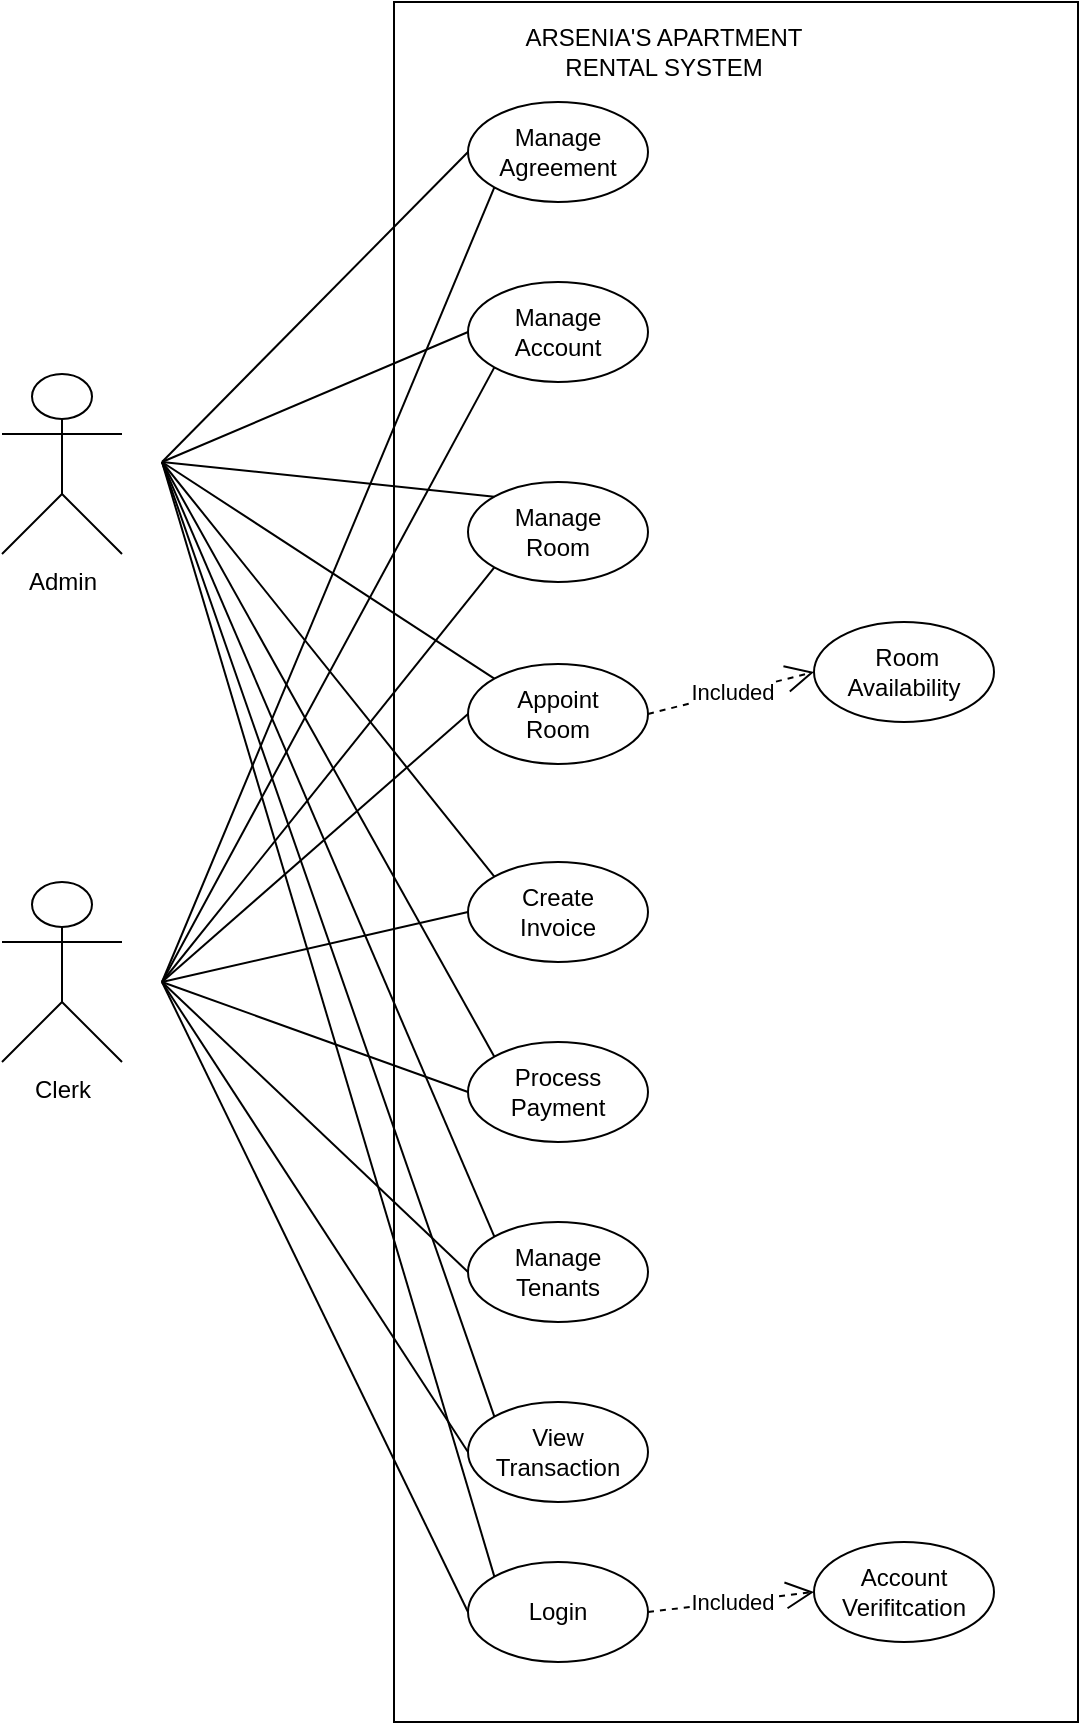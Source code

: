 <mxfile version="24.4.2" type="github">
  <diagram name="Page-1" id="ErVDkJ_VCSMGlqEWy1Zw">
    <mxGraphModel dx="2011" dy="1122" grid="1" gridSize="10" guides="1" tooltips="1" connect="1" arrows="1" fold="1" page="1" pageScale="1" pageWidth="850" pageHeight="1100" math="0" shadow="0">
      <root>
        <mxCell id="0" />
        <mxCell id="1" parent="0" />
        <mxCell id="4Zrpz9rt_v4OXxLSvFco-5" value="" style="rounded=0;whiteSpace=wrap;html=1;" parent="1" vertex="1">
          <mxGeometry x="380" y="180" width="342" height="860" as="geometry" />
        </mxCell>
        <mxCell id="4Zrpz9rt_v4OXxLSvFco-7" value="Admin" style="shape=umlActor;verticalLabelPosition=bottom;verticalAlign=top;html=1;outlineConnect=0;" parent="1" vertex="1">
          <mxGeometry x="184" y="366" width="60" height="90" as="geometry" />
        </mxCell>
        <mxCell id="G-fdZk_4QnjWKT7sK4zd-1" value="Clerk" style="shape=umlActor;verticalLabelPosition=bottom;verticalAlign=top;html=1;outlineConnect=0;" parent="1" vertex="1">
          <mxGeometry x="184" y="620" width="60" height="90" as="geometry" />
        </mxCell>
        <mxCell id="G-fdZk_4QnjWKT7sK4zd-7" value="" style="ellipse;whiteSpace=wrap;html=1;" parent="1" vertex="1">
          <mxGeometry x="417" y="880" width="90" height="50" as="geometry" />
        </mxCell>
        <mxCell id="G-fdZk_4QnjWKT7sK4zd-8" value="View Transaction" style="text;html=1;align=center;verticalAlign=middle;whiteSpace=wrap;rounded=0;" parent="1" vertex="1">
          <mxGeometry x="432" y="890" width="60" height="30" as="geometry" />
        </mxCell>
        <mxCell id="G-fdZk_4QnjWKT7sK4zd-9" value="" style="ellipse;whiteSpace=wrap;html=1;" parent="1" vertex="1">
          <mxGeometry x="417" y="511" width="90" height="50" as="geometry" />
        </mxCell>
        <mxCell id="G-fdZk_4QnjWKT7sK4zd-10" value="Appoint Room" style="text;html=1;align=center;verticalAlign=middle;whiteSpace=wrap;rounded=0;" parent="1" vertex="1">
          <mxGeometry x="432" y="521" width="60" height="30" as="geometry" />
        </mxCell>
        <mxCell id="G-fdZk_4QnjWKT7sK4zd-13" value="" style="ellipse;whiteSpace=wrap;html=1;" parent="1" vertex="1">
          <mxGeometry x="417" y="610" width="90" height="50" as="geometry" />
        </mxCell>
        <mxCell id="G-fdZk_4QnjWKT7sK4zd-14" value="Create Invoice" style="text;html=1;align=center;verticalAlign=middle;whiteSpace=wrap;rounded=0;" parent="1" vertex="1">
          <mxGeometry x="432" y="620" width="60" height="30" as="geometry" />
        </mxCell>
        <mxCell id="G-fdZk_4QnjWKT7sK4zd-15" value="" style="ellipse;whiteSpace=wrap;html=1;" parent="1" vertex="1">
          <mxGeometry x="417" y="790" width="90" height="50" as="geometry" />
        </mxCell>
        <mxCell id="G-fdZk_4QnjWKT7sK4zd-16" value="Manage Tenants" style="text;html=1;align=center;verticalAlign=middle;whiteSpace=wrap;rounded=0;" parent="1" vertex="1">
          <mxGeometry x="432" y="800" width="60" height="30" as="geometry" />
        </mxCell>
        <mxCell id="G-fdZk_4QnjWKT7sK4zd-17" value="" style="ellipse;whiteSpace=wrap;html=1;" parent="1" vertex="1">
          <mxGeometry x="417" y="960" width="90" height="50" as="geometry" />
        </mxCell>
        <mxCell id="G-fdZk_4QnjWKT7sK4zd-18" value="Login" style="text;html=1;align=center;verticalAlign=middle;whiteSpace=wrap;rounded=0;" parent="1" vertex="1">
          <mxGeometry x="432" y="970" width="60" height="30" as="geometry" />
        </mxCell>
        <mxCell id="G-fdZk_4QnjWKT7sK4zd-19" value="" style="ellipse;whiteSpace=wrap;html=1;" parent="1" vertex="1">
          <mxGeometry x="590" y="490" width="90" height="50" as="geometry" />
        </mxCell>
        <mxCell id="G-fdZk_4QnjWKT7sK4zd-20" value="&amp;nbsp;Room Availability" style="text;html=1;align=center;verticalAlign=middle;whiteSpace=wrap;rounded=0;" parent="1" vertex="1">
          <mxGeometry x="605" y="500" width="60" height="30" as="geometry" />
        </mxCell>
        <mxCell id="G-fdZk_4QnjWKT7sK4zd-21" value="" style="ellipse;whiteSpace=wrap;html=1;" parent="1" vertex="1">
          <mxGeometry x="590" y="950" width="90" height="50" as="geometry" />
        </mxCell>
        <mxCell id="G-fdZk_4QnjWKT7sK4zd-22" value="Account Verifitcation" style="text;html=1;align=center;verticalAlign=middle;whiteSpace=wrap;rounded=0;" parent="1" vertex="1">
          <mxGeometry x="605" y="960" width="60" height="30" as="geometry" />
        </mxCell>
        <mxCell id="OqNi3e3sxdmpB97nI851-15" value="Included" style="endArrow=open;endSize=12;dashed=1;html=1;rounded=0;entryX=0;entryY=0.5;entryDx=0;entryDy=0;exitX=1;exitY=0.5;exitDx=0;exitDy=0;" parent="1" source="G-fdZk_4QnjWKT7sK4zd-9" edge="1" target="G-fdZk_4QnjWKT7sK4zd-19">
          <mxGeometry width="160" relative="1" as="geometry">
            <mxPoint x="397" y="610" as="sourcePoint" />
            <mxPoint x="527" y="545" as="targetPoint" />
          </mxGeometry>
        </mxCell>
        <mxCell id="OqNi3e3sxdmpB97nI851-18" value="Included" style="endArrow=open;endSize=12;dashed=1;html=1;rounded=0;entryX=0;entryY=0.5;entryDx=0;entryDy=0;exitX=1;exitY=0.5;exitDx=0;exitDy=0;" parent="1" source="G-fdZk_4QnjWKT7sK4zd-17" edge="1" target="G-fdZk_4QnjWKT7sK4zd-21">
          <mxGeometry x="0.001" width="160" relative="1" as="geometry">
            <mxPoint x="476" y="1045" as="sourcePoint" />
            <mxPoint x="536" y="1010" as="targetPoint" />
            <mxPoint as="offset" />
          </mxGeometry>
        </mxCell>
        <mxCell id="OqNi3e3sxdmpB97nI851-22" value="ARSENIA&#39;S APARTMENT RENTAL SYSTEM" style="text;html=1;align=center;verticalAlign=middle;whiteSpace=wrap;rounded=0;" parent="1" vertex="1">
          <mxGeometry x="420" y="190" width="190" height="30" as="geometry" />
        </mxCell>
        <mxCell id="OqNi3e3sxdmpB97nI851-37" value="" style="ellipse;whiteSpace=wrap;html=1;" parent="1" vertex="1">
          <mxGeometry x="417" y="700" width="90" height="50" as="geometry" />
        </mxCell>
        <mxCell id="OqNi3e3sxdmpB97nI851-38" value="Process Payment" style="text;html=1;align=center;verticalAlign=middle;whiteSpace=wrap;rounded=0;" parent="1" vertex="1">
          <mxGeometry x="432" y="710" width="60" height="30" as="geometry" />
        </mxCell>
        <mxCell id="UXnbN1iMbwUN801_TMf0-1" value="" style="ellipse;whiteSpace=wrap;html=1;" parent="1" vertex="1">
          <mxGeometry x="417" y="420" width="90" height="50" as="geometry" />
        </mxCell>
        <mxCell id="UXnbN1iMbwUN801_TMf0-2" value="Manage Room" style="text;html=1;align=center;verticalAlign=middle;whiteSpace=wrap;rounded=0;" parent="1" vertex="1">
          <mxGeometry x="432" y="430" width="60" height="30" as="geometry" />
        </mxCell>
        <mxCell id="UXnbN1iMbwUN801_TMf0-3" value="" style="ellipse;whiteSpace=wrap;html=1;" parent="1" vertex="1">
          <mxGeometry x="417" y="320" width="90" height="50" as="geometry" />
        </mxCell>
        <mxCell id="UXnbN1iMbwUN801_TMf0-4" value="Manage Account" style="text;html=1;align=center;verticalAlign=middle;whiteSpace=wrap;rounded=0;" parent="1" vertex="1">
          <mxGeometry x="432" y="330" width="60" height="30" as="geometry" />
        </mxCell>
        <mxCell id="Ze_HNzJQQghT72dENb1o-3" value="" style="ellipse;whiteSpace=wrap;html=1;" vertex="1" parent="1">
          <mxGeometry x="417" y="230" width="90" height="50" as="geometry" />
        </mxCell>
        <mxCell id="Ze_HNzJQQghT72dENb1o-4" value="Manage Agreement" style="text;html=1;align=center;verticalAlign=middle;whiteSpace=wrap;rounded=0;" vertex="1" parent="1">
          <mxGeometry x="432" y="240" width="60" height="30" as="geometry" />
        </mxCell>
        <mxCell id="Ze_HNzJQQghT72dENb1o-6" value="" style="endArrow=none;html=1;rounded=0;entryX=0;entryY=0.5;entryDx=0;entryDy=0;" edge="1" parent="1" target="Ze_HNzJQQghT72dENb1o-3">
          <mxGeometry width="50" height="50" relative="1" as="geometry">
            <mxPoint x="264" y="410" as="sourcePoint" />
            <mxPoint x="474" y="540" as="targetPoint" />
          </mxGeometry>
        </mxCell>
        <mxCell id="Ze_HNzJQQghT72dENb1o-7" value="" style="endArrow=none;html=1;rounded=0;entryX=0;entryY=0.5;entryDx=0;entryDy=0;" edge="1" parent="1" target="UXnbN1iMbwUN801_TMf0-3">
          <mxGeometry width="50" height="50" relative="1" as="geometry">
            <mxPoint x="264" y="410" as="sourcePoint" />
            <mxPoint x="394" y="339" as="targetPoint" />
          </mxGeometry>
        </mxCell>
        <mxCell id="Ze_HNzJQQghT72dENb1o-8" value="" style="endArrow=none;html=1;rounded=0;entryX=0;entryY=0;entryDx=0;entryDy=0;" edge="1" parent="1" target="UXnbN1iMbwUN801_TMf0-1">
          <mxGeometry width="50" height="50" relative="1" as="geometry">
            <mxPoint x="264" y="410" as="sourcePoint" />
            <mxPoint x="395" y="413" as="targetPoint" />
          </mxGeometry>
        </mxCell>
        <mxCell id="Ze_HNzJQQghT72dENb1o-9" value="" style="endArrow=none;html=1;rounded=0;entryX=0;entryY=0;entryDx=0;entryDy=0;" edge="1" parent="1" target="G-fdZk_4QnjWKT7sK4zd-9">
          <mxGeometry width="50" height="50" relative="1" as="geometry">
            <mxPoint x="264" y="410" as="sourcePoint" />
            <mxPoint x="408" y="465" as="targetPoint" />
          </mxGeometry>
        </mxCell>
        <mxCell id="Ze_HNzJQQghT72dENb1o-10" value="" style="endArrow=none;html=1;rounded=0;entryX=0;entryY=0;entryDx=0;entryDy=0;" edge="1" parent="1" target="G-fdZk_4QnjWKT7sK4zd-13">
          <mxGeometry width="50" height="50" relative="1" as="geometry">
            <mxPoint x="264" y="410" as="sourcePoint" />
            <mxPoint x="412" y="545" as="targetPoint" />
          </mxGeometry>
        </mxCell>
        <mxCell id="Ze_HNzJQQghT72dENb1o-11" value="" style="endArrow=none;html=1;rounded=0;entryX=0;entryY=0;entryDx=0;entryDy=0;" edge="1" parent="1" target="OqNi3e3sxdmpB97nI851-37">
          <mxGeometry width="50" height="50" relative="1" as="geometry">
            <mxPoint x="264" y="410" as="sourcePoint" />
            <mxPoint x="413" y="605" as="targetPoint" />
          </mxGeometry>
        </mxCell>
        <mxCell id="Ze_HNzJQQghT72dENb1o-12" value="" style="endArrow=none;html=1;rounded=0;entryX=0;entryY=0;entryDx=0;entryDy=0;" edge="1" parent="1" target="G-fdZk_4QnjWKT7sK4zd-15">
          <mxGeometry width="50" height="50" relative="1" as="geometry">
            <mxPoint x="264" y="410" as="sourcePoint" />
            <mxPoint x="412" y="669" as="targetPoint" />
          </mxGeometry>
        </mxCell>
        <mxCell id="Ze_HNzJQQghT72dENb1o-13" value="" style="endArrow=none;html=1;rounded=0;entryX=0;entryY=0;entryDx=0;entryDy=0;" edge="1" parent="1" target="G-fdZk_4QnjWKT7sK4zd-7">
          <mxGeometry width="50" height="50" relative="1" as="geometry">
            <mxPoint x="264" y="410" as="sourcePoint" />
            <mxPoint x="412" y="734" as="targetPoint" />
          </mxGeometry>
        </mxCell>
        <mxCell id="Ze_HNzJQQghT72dENb1o-14" value="" style="endArrow=none;html=1;rounded=0;entryX=0;entryY=0;entryDx=0;entryDy=0;" edge="1" parent="1" target="G-fdZk_4QnjWKT7sK4zd-17">
          <mxGeometry width="50" height="50" relative="1" as="geometry">
            <mxPoint x="264" y="410" as="sourcePoint" />
            <mxPoint x="412" y="805" as="targetPoint" />
          </mxGeometry>
        </mxCell>
        <mxCell id="Ze_HNzJQQghT72dENb1o-15" value="" style="endArrow=none;html=1;rounded=0;entryX=0;entryY=0.5;entryDx=0;entryDy=0;" edge="1" parent="1" target="G-fdZk_4QnjWKT7sK4zd-17">
          <mxGeometry width="50" height="50" relative="1" as="geometry">
            <mxPoint x="264" y="670" as="sourcePoint" />
            <mxPoint x="414" y="984" as="targetPoint" />
          </mxGeometry>
        </mxCell>
        <mxCell id="Ze_HNzJQQghT72dENb1o-16" value="" style="endArrow=none;html=1;rounded=0;entryX=0;entryY=0.5;entryDx=0;entryDy=0;" edge="1" parent="1" target="G-fdZk_4QnjWKT7sK4zd-7">
          <mxGeometry width="50" height="50" relative="1" as="geometry">
            <mxPoint x="264" y="670" as="sourcePoint" />
            <mxPoint x="388" y="979" as="targetPoint" />
          </mxGeometry>
        </mxCell>
        <mxCell id="Ze_HNzJQQghT72dENb1o-17" value="" style="endArrow=none;html=1;rounded=0;entryX=0;entryY=0.5;entryDx=0;entryDy=0;" edge="1" parent="1" target="G-fdZk_4QnjWKT7sK4zd-15">
          <mxGeometry width="50" height="50" relative="1" as="geometry">
            <mxPoint x="264" y="670" as="sourcePoint" />
            <mxPoint x="403" y="785" as="targetPoint" />
          </mxGeometry>
        </mxCell>
        <mxCell id="Ze_HNzJQQghT72dENb1o-18" value="" style="endArrow=none;html=1;rounded=0;entryX=0;entryY=0.5;entryDx=0;entryDy=0;" edge="1" parent="1" target="OqNi3e3sxdmpB97nI851-37">
          <mxGeometry width="50" height="50" relative="1" as="geometry">
            <mxPoint x="264" y="670" as="sourcePoint" />
            <mxPoint x="399" y="720" as="targetPoint" />
          </mxGeometry>
        </mxCell>
        <mxCell id="Ze_HNzJQQghT72dENb1o-19" value="" style="endArrow=none;html=1;rounded=0;entryX=0;entryY=0.5;entryDx=0;entryDy=0;" edge="1" parent="1" target="G-fdZk_4QnjWKT7sK4zd-13">
          <mxGeometry width="50" height="50" relative="1" as="geometry">
            <mxPoint x="264" y="670" as="sourcePoint" />
            <mxPoint x="399" y="655" as="targetPoint" />
          </mxGeometry>
        </mxCell>
        <mxCell id="Ze_HNzJQQghT72dENb1o-20" value="" style="endArrow=none;html=1;rounded=0;entryX=0;entryY=0.5;entryDx=0;entryDy=0;" edge="1" parent="1" target="G-fdZk_4QnjWKT7sK4zd-9">
          <mxGeometry width="50" height="50" relative="1" as="geometry">
            <mxPoint x="264" y="670" as="sourcePoint" />
            <mxPoint x="400" y="591" as="targetPoint" />
          </mxGeometry>
        </mxCell>
        <mxCell id="Ze_HNzJQQghT72dENb1o-21" value="" style="endArrow=none;html=1;rounded=0;entryX=0;entryY=1;entryDx=0;entryDy=0;" edge="1" parent="1" target="UXnbN1iMbwUN801_TMf0-1">
          <mxGeometry width="50" height="50" relative="1" as="geometry">
            <mxPoint x="264" y="670" as="sourcePoint" />
            <mxPoint x="399" y="531" as="targetPoint" />
          </mxGeometry>
        </mxCell>
        <mxCell id="Ze_HNzJQQghT72dENb1o-22" value="" style="endArrow=none;html=1;rounded=0;entryX=0;entryY=1;entryDx=0;entryDy=0;" edge="1" parent="1" target="UXnbN1iMbwUN801_TMf0-3">
          <mxGeometry width="50" height="50" relative="1" as="geometry">
            <mxPoint x="264" y="670" as="sourcePoint" />
            <mxPoint x="408" y="469" as="targetPoint" />
          </mxGeometry>
        </mxCell>
        <mxCell id="Ze_HNzJQQghT72dENb1o-23" value="" style="endArrow=none;html=1;rounded=0;entryX=0;entryY=1;entryDx=0;entryDy=0;" edge="1" parent="1" target="Ze_HNzJQQghT72dENb1o-3">
          <mxGeometry width="50" height="50" relative="1" as="geometry">
            <mxPoint x="264" y="670" as="sourcePoint" />
            <mxPoint x="408" y="399" as="targetPoint" />
          </mxGeometry>
        </mxCell>
      </root>
    </mxGraphModel>
  </diagram>
</mxfile>
